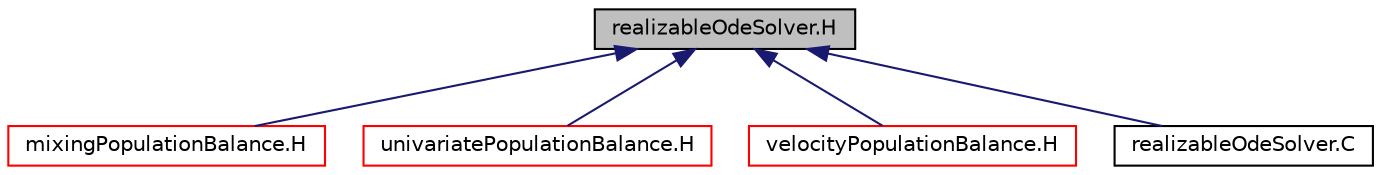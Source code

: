 digraph "realizableOdeSolver.H"
{
  bgcolor="transparent";
  edge [fontname="Helvetica",fontsize="10",labelfontname="Helvetica",labelfontsize="10"];
  node [fontname="Helvetica",fontsize="10",shape=record];
  Node37 [label="realizableOdeSolver.H",height=0.2,width=0.4,color="black", fillcolor="grey75", style="filled", fontcolor="black"];
  Node37 -> Node38 [dir="back",color="midnightblue",fontsize="10",style="solid",fontname="Helvetica"];
  Node38 [label="mixingPopulationBalance.H",height=0.2,width=0.4,color="red",URL="$a00383.html"];
  Node37 -> Node40 [dir="back",color="midnightblue",fontsize="10",style="solid",fontname="Helvetica"];
  Node40 [label="univariatePopulationBalance.H",height=0.2,width=0.4,color="red",URL="$a00635.html"];
  Node37 -> Node42 [dir="back",color="midnightblue",fontsize="10",style="solid",fontname="Helvetica"];
  Node42 [label="velocityPopulationBalance.H",height=0.2,width=0.4,color="red",URL="$a00641.html"];
  Node37 -> Node46 [dir="back",color="midnightblue",fontsize="10",style="solid",fontname="Helvetica"];
  Node46 [label="realizableOdeSolver.C",height=0.2,width=0.4,color="black",URL="$a00698.html"];
}

